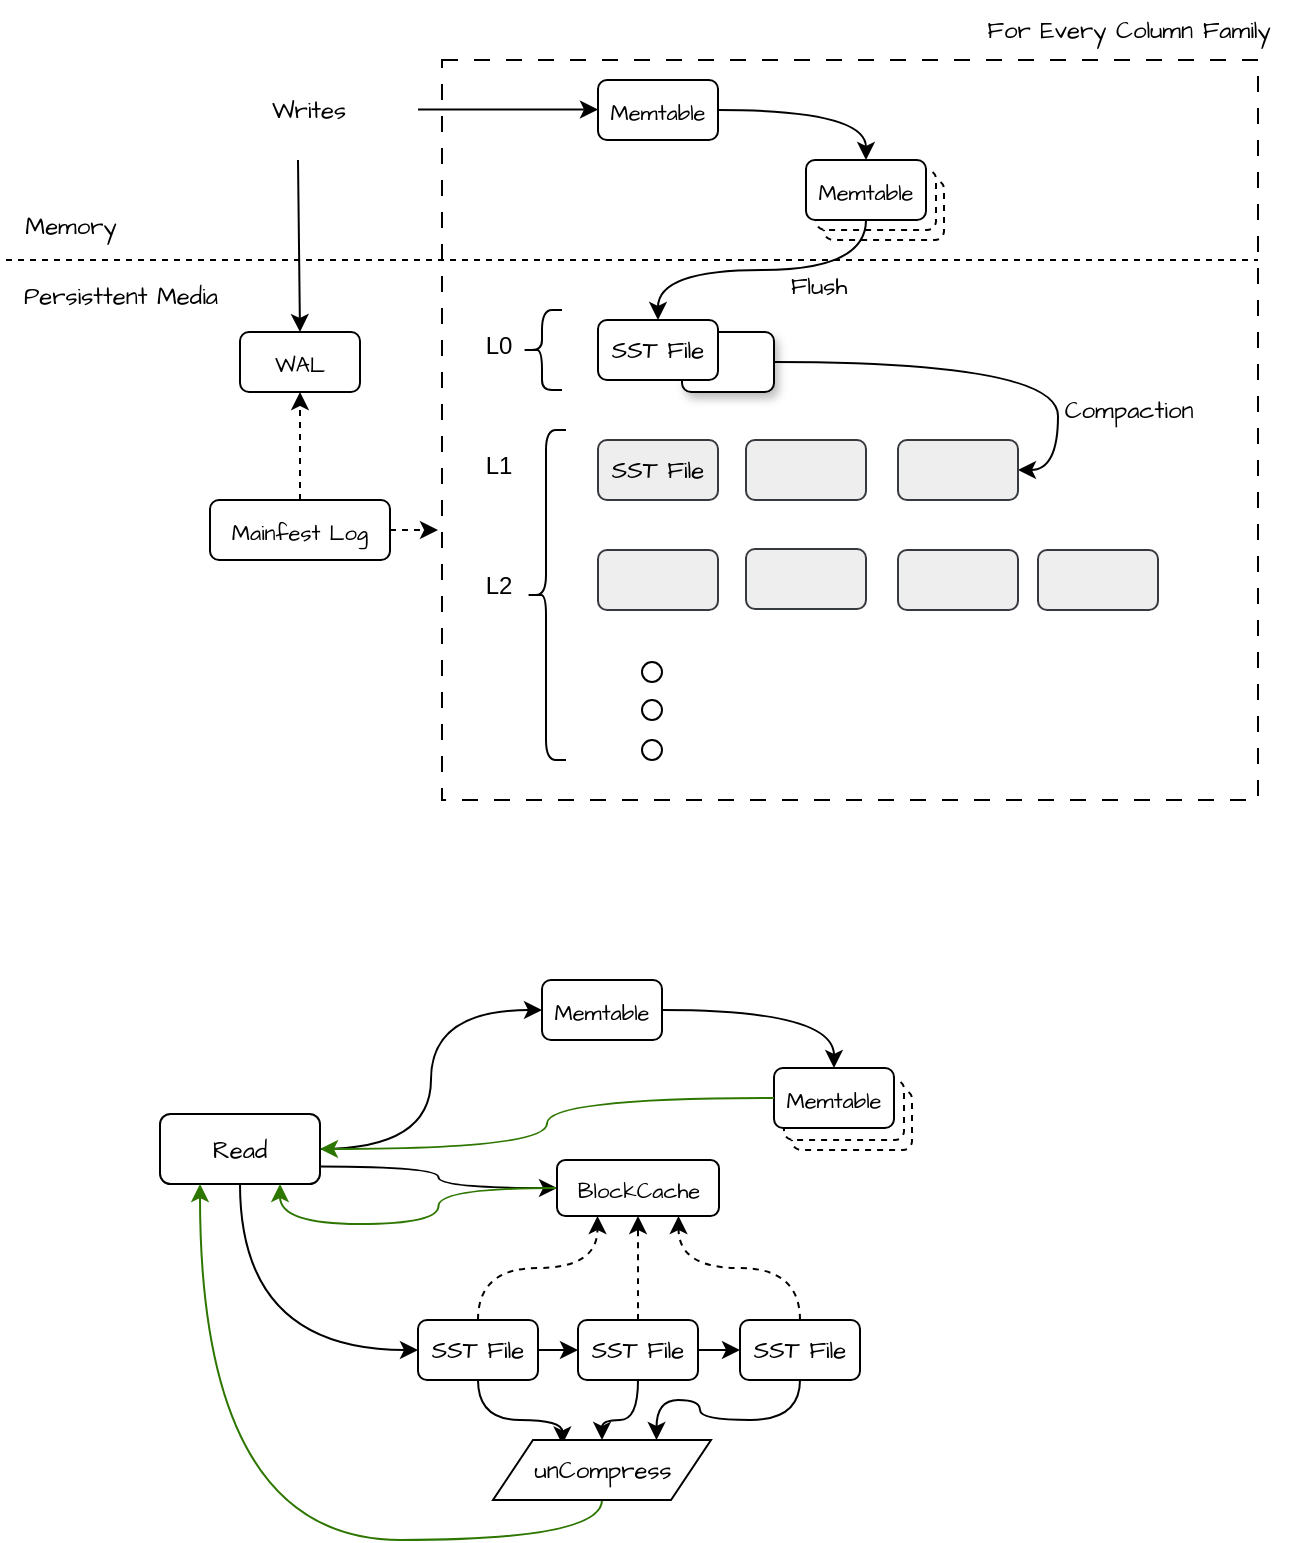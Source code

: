 <mxfile version="21.7.5" type="github">
  <diagram name="第 1 页" id="8QdYS2JBNf0cCBbtKJMy">
    <mxGraphModel dx="872" dy="459" grid="1" gridSize="10" guides="1" tooltips="1" connect="1" arrows="1" fold="1" page="1" pageScale="1" pageWidth="827" pageHeight="1169" math="0" shadow="0">
      <root>
        <mxCell id="0" />
        <mxCell id="1" parent="0" />
        <mxCell id="yN2UE7roQ5hmB5G5X9iD-51" value="" style="rounded=0;whiteSpace=wrap;html=1;dashed=1;dashPattern=8 8;" vertex="1" parent="1">
          <mxGeometry x="251" y="40" width="408" height="370" as="geometry" />
        </mxCell>
        <mxCell id="yN2UE7roQ5hmB5G5X9iD-9" style="edgeStyle=orthogonalEdgeStyle;orthogonalLoop=1;jettySize=auto;html=1;exitX=1;exitY=0.5;exitDx=0;exitDy=0;curved=1;" edge="1" parent="1" source="yN2UE7roQ5hmB5G5X9iD-1" target="yN2UE7roQ5hmB5G5X9iD-5">
          <mxGeometry relative="1" as="geometry" />
        </mxCell>
        <mxCell id="yN2UE7roQ5hmB5G5X9iD-1" value="&lt;p style=&quot;line-height: 80%;&quot;&gt;&lt;font style=&quot;font-size: 11px;&quot;&gt;Memtable&lt;/font&gt;&lt;/p&gt;" style="rounded=1;whiteSpace=wrap;html=1;hachureGap=4;fontFamily=Architects Daughter;fontSource=https%3A%2F%2Ffonts.googleapis.com%2Fcss%3Ffamily%3DArchitects%2BDaughter;fontSize=20;align=center;" vertex="1" parent="1">
          <mxGeometry x="329" y="50" width="60" height="30" as="geometry" />
        </mxCell>
        <mxCell id="yN2UE7roQ5hmB5G5X9iD-8" value="" style="group" vertex="1" connectable="0" parent="1">
          <mxGeometry x="433" y="90" width="69" height="40" as="geometry" />
        </mxCell>
        <mxCell id="yN2UE7roQ5hmB5G5X9iD-3" value="&lt;p style=&quot;line-height: 80%;&quot;&gt;&lt;span style=&quot;font-size: 11px;&quot;&gt;Memtable&lt;/span&gt;&lt;/p&gt;" style="rounded=1;whiteSpace=wrap;html=1;hachureGap=4;fontFamily=Architects Daughter;fontSource=https%3A%2F%2Ffonts.googleapis.com%2Fcss%3Ffamily%3DArchitects%2BDaughter;fontSize=20;align=center;dashed=1;" vertex="1" parent="yN2UE7roQ5hmB5G5X9iD-8">
          <mxGeometry x="9" y="10" width="60" height="30" as="geometry" />
        </mxCell>
        <mxCell id="yN2UE7roQ5hmB5G5X9iD-4" value="&lt;p style=&quot;line-height: 80%;&quot;&gt;&lt;span style=&quot;font-size: 11px;&quot;&gt;Memtable&lt;/span&gt;&lt;/p&gt;" style="rounded=1;whiteSpace=wrap;html=1;hachureGap=4;fontFamily=Architects Daughter;fontSource=https%3A%2F%2Ffonts.googleapis.com%2Fcss%3Ffamily%3DArchitects%2BDaughter;fontSize=20;align=center;dashed=1;" vertex="1" parent="yN2UE7roQ5hmB5G5X9iD-8">
          <mxGeometry x="5" y="5" width="60" height="30" as="geometry" />
        </mxCell>
        <mxCell id="yN2UE7roQ5hmB5G5X9iD-5" value="&lt;p style=&quot;line-height: 80%;&quot;&gt;&lt;span style=&quot;font-size: 11px;&quot;&gt;Memtable&lt;/span&gt;&lt;/p&gt;" style="rounded=1;whiteSpace=wrap;html=1;hachureGap=4;fontFamily=Architects Daughter;fontSource=https%3A%2F%2Ffonts.googleapis.com%2Fcss%3Ffamily%3DArchitects%2BDaughter;fontSize=20;align=center;" vertex="1" parent="yN2UE7roQ5hmB5G5X9iD-8">
          <mxGeometry width="60" height="30" as="geometry" />
        </mxCell>
        <mxCell id="yN2UE7roQ5hmB5G5X9iD-11" value="&lt;font data-font-src=&quot;https://fonts.googleapis.com/css?family=Architects+Daughter&quot; face=&quot;Architects Daughter&quot;&gt;Writes&lt;/font&gt;" style="text;html=1;align=center;verticalAlign=middle;resizable=0;points=[];autosize=1;strokeColor=none;fillColor=none;" vertex="1" parent="1">
          <mxGeometry x="154" y="50" width="60" height="30" as="geometry" />
        </mxCell>
        <mxCell id="yN2UE7roQ5hmB5G5X9iD-12" value="" style="endArrow=classic;html=1;rounded=0;" edge="1" parent="1">
          <mxGeometry width="50" height="50" relative="1" as="geometry">
            <mxPoint x="239" y="64.78" as="sourcePoint" />
            <mxPoint x="329" y="64.78" as="targetPoint" />
          </mxGeometry>
        </mxCell>
        <mxCell id="yN2UE7roQ5hmB5G5X9iD-34" style="edgeStyle=orthogonalEdgeStyle;orthogonalLoop=1;jettySize=auto;html=1;exitX=1;exitY=0.5;exitDx=0;exitDy=0;entryX=1;entryY=0.5;entryDx=0;entryDy=0;curved=1;" edge="1" parent="1" source="yN2UE7roQ5hmB5G5X9iD-15" target="yN2UE7roQ5hmB5G5X9iD-18">
          <mxGeometry relative="1" as="geometry" />
        </mxCell>
        <mxCell id="yN2UE7roQ5hmB5G5X9iD-15" value="" style="rounded=1;whiteSpace=wrap;html=1;shadow=1;" vertex="1" parent="1">
          <mxGeometry x="371" y="176" width="46" height="30" as="geometry" />
        </mxCell>
        <mxCell id="yN2UE7roQ5hmB5G5X9iD-13" value="&lt;font data-font-src=&quot;https://fonts.googleapis.com/css?family=Architects+Daughter&quot; face=&quot;Architects Daughter&quot;&gt;SST File&lt;/font&gt;" style="rounded=1;whiteSpace=wrap;html=1;" vertex="1" parent="1">
          <mxGeometry x="329" y="170" width="60" height="30" as="geometry" />
        </mxCell>
        <mxCell id="yN2UE7roQ5hmB5G5X9iD-16" value="&lt;font data-font-src=&quot;https://fonts.googleapis.com/css?family=Architects+Daughter&quot; face=&quot;Architects Daughter&quot;&gt;SST File&lt;/font&gt;" style="rounded=1;whiteSpace=wrap;html=1;fillColor=#eeeeee;strokeColor=#36393d;" vertex="1" parent="1">
          <mxGeometry x="329" y="230" width="60" height="30" as="geometry" />
        </mxCell>
        <mxCell id="yN2UE7roQ5hmB5G5X9iD-17" value="" style="rounded=1;whiteSpace=wrap;html=1;fillColor=#eeeeee;strokeColor=#36393d;" vertex="1" parent="1">
          <mxGeometry x="403" y="230" width="60" height="30" as="geometry" />
        </mxCell>
        <mxCell id="yN2UE7roQ5hmB5G5X9iD-18" value="" style="rounded=1;whiteSpace=wrap;html=1;fillColor=#eeeeee;strokeColor=#36393d;" vertex="1" parent="1">
          <mxGeometry x="479" y="230" width="60" height="30" as="geometry" />
        </mxCell>
        <mxCell id="yN2UE7roQ5hmB5G5X9iD-19" value="" style="rounded=1;whiteSpace=wrap;html=1;fillColor=#eeeeee;strokeColor=#36393d;" vertex="1" parent="1">
          <mxGeometry x="329" y="285" width="60" height="30" as="geometry" />
        </mxCell>
        <mxCell id="yN2UE7roQ5hmB5G5X9iD-20" value="" style="rounded=1;whiteSpace=wrap;html=1;fillColor=#eeeeee;strokeColor=#36393d;" vertex="1" parent="1">
          <mxGeometry x="403" y="284.5" width="60" height="30" as="geometry" />
        </mxCell>
        <mxCell id="yN2UE7roQ5hmB5G5X9iD-21" value="" style="rounded=1;whiteSpace=wrap;html=1;fillColor=#eeeeee;strokeColor=#36393d;" vertex="1" parent="1">
          <mxGeometry x="479" y="285" width="60" height="30" as="geometry" />
        </mxCell>
        <mxCell id="yN2UE7roQ5hmB5G5X9iD-22" value="" style="rounded=1;whiteSpace=wrap;html=1;fillColor=#eeeeee;strokeColor=#36393d;" vertex="1" parent="1">
          <mxGeometry x="549" y="285" width="60" height="30" as="geometry" />
        </mxCell>
        <mxCell id="yN2UE7roQ5hmB5G5X9iD-23" value="" style="ellipse;whiteSpace=wrap;html=1;aspect=fixed;" vertex="1" parent="1">
          <mxGeometry x="351" y="341" width="10" height="10" as="geometry" />
        </mxCell>
        <mxCell id="yN2UE7roQ5hmB5G5X9iD-25" value="" style="ellipse;whiteSpace=wrap;html=1;aspect=fixed;" vertex="1" parent="1">
          <mxGeometry x="351" y="360" width="10" height="10" as="geometry" />
        </mxCell>
        <mxCell id="yN2UE7roQ5hmB5G5X9iD-26" value="" style="ellipse;whiteSpace=wrap;html=1;aspect=fixed;" vertex="1" parent="1">
          <mxGeometry x="351" y="380" width="10" height="10" as="geometry" />
        </mxCell>
        <mxCell id="yN2UE7roQ5hmB5G5X9iD-31" value="" style="endArrow=none;dashed=1;html=1;rounded=0;" edge="1" parent="1">
          <mxGeometry width="50" height="50" relative="1" as="geometry">
            <mxPoint x="33" y="140" as="sourcePoint" />
            <mxPoint x="659" y="140" as="targetPoint" />
          </mxGeometry>
        </mxCell>
        <mxCell id="yN2UE7roQ5hmB5G5X9iD-35" value="&lt;font data-font-src=&quot;https://fonts.googleapis.com/css?family=Architects+Daughter&quot; face=&quot;Architects Daughter&quot;&gt;Compaction&lt;/font&gt;" style="text;html=1;align=center;verticalAlign=middle;resizable=0;points=[];autosize=1;strokeColor=none;fillColor=none;" vertex="1" parent="1">
          <mxGeometry x="549" y="200" width="90" height="30" as="geometry" />
        </mxCell>
        <mxCell id="yN2UE7roQ5hmB5G5X9iD-36" value="" style="shape=curlyBracket;whiteSpace=wrap;html=1;rounded=1;labelPosition=left;verticalLabelPosition=middle;align=right;verticalAlign=middle;" vertex="1" parent="1">
          <mxGeometry x="291" y="165" width="20" height="40" as="geometry" />
        </mxCell>
        <mxCell id="yN2UE7roQ5hmB5G5X9iD-38" value="" style="shape=curlyBracket;whiteSpace=wrap;html=1;rounded=1;labelPosition=left;verticalLabelPosition=middle;align=right;verticalAlign=middle;" vertex="1" parent="1">
          <mxGeometry x="293" y="225" width="20" height="165" as="geometry" />
        </mxCell>
        <mxCell id="yN2UE7roQ5hmB5G5X9iD-39" value="L0" style="text;html=1;align=center;verticalAlign=middle;resizable=0;points=[];autosize=1;strokeColor=none;fillColor=none;" vertex="1" parent="1">
          <mxGeometry x="259" y="168" width="40" height="30" as="geometry" />
        </mxCell>
        <mxCell id="yN2UE7roQ5hmB5G5X9iD-40" value="L1" style="text;html=1;align=center;verticalAlign=middle;resizable=0;points=[];autosize=1;strokeColor=none;fillColor=none;" vertex="1" parent="1">
          <mxGeometry x="259" y="228" width="40" height="30" as="geometry" />
        </mxCell>
        <mxCell id="yN2UE7roQ5hmB5G5X9iD-41" value="L2" style="text;html=1;align=center;verticalAlign=middle;resizable=0;points=[];autosize=1;strokeColor=none;fillColor=none;" vertex="1" parent="1">
          <mxGeometry x="259" y="288" width="40" height="30" as="geometry" />
        </mxCell>
        <mxCell id="yN2UE7roQ5hmB5G5X9iD-42" value="&lt;p style=&quot;line-height: 80%;&quot;&gt;&lt;font style=&quot;font-size: 11px;&quot;&gt;WAL&lt;/font&gt;&lt;/p&gt;" style="rounded=1;whiteSpace=wrap;html=1;hachureGap=4;fontFamily=Architects Daughter;fontSource=https%3A%2F%2Ffonts.googleapis.com%2Fcss%3Ffamily%3DArchitects%2BDaughter;fontSize=20;align=center;" vertex="1" parent="1">
          <mxGeometry x="150" y="176" width="60" height="30" as="geometry" />
        </mxCell>
        <mxCell id="yN2UE7roQ5hmB5G5X9iD-45" style="edgeStyle=orthogonalEdgeStyle;rounded=0;orthogonalLoop=1;jettySize=auto;html=1;exitX=0.5;exitY=0;exitDx=0;exitDy=0;entryX=0.5;entryY=1;entryDx=0;entryDy=0;dashed=1;" edge="1" parent="1" source="yN2UE7roQ5hmB5G5X9iD-43" target="yN2UE7roQ5hmB5G5X9iD-42">
          <mxGeometry relative="1" as="geometry" />
        </mxCell>
        <mxCell id="yN2UE7roQ5hmB5G5X9iD-52" style="edgeStyle=orthogonalEdgeStyle;rounded=0;orthogonalLoop=1;jettySize=auto;html=1;exitX=1;exitY=0.5;exitDx=0;exitDy=0;dashed=1;" edge="1" parent="1" source="yN2UE7roQ5hmB5G5X9iD-43">
          <mxGeometry relative="1" as="geometry">
            <mxPoint x="249" y="274.75" as="targetPoint" />
          </mxGeometry>
        </mxCell>
        <mxCell id="yN2UE7roQ5hmB5G5X9iD-43" value="&lt;p style=&quot;line-height: 80%;&quot;&gt;&lt;font style=&quot;font-size: 11px;&quot;&gt;Mainfest Log&lt;/font&gt;&lt;/p&gt;" style="rounded=1;whiteSpace=wrap;html=1;hachureGap=4;fontFamily=Architects Daughter;fontSource=https%3A%2F%2Ffonts.googleapis.com%2Fcss%3Ffamily%3DArchitects%2BDaughter;fontSize=20;align=center;" vertex="1" parent="1">
          <mxGeometry x="135" y="260" width="90" height="30" as="geometry" />
        </mxCell>
        <mxCell id="yN2UE7roQ5hmB5G5X9iD-44" value="" style="endArrow=classic;html=1;rounded=0;entryX=0.5;entryY=0;entryDx=0;entryDy=0;" edge="1" parent="1" target="yN2UE7roQ5hmB5G5X9iD-42">
          <mxGeometry width="50" height="50" relative="1" as="geometry">
            <mxPoint x="179" y="90" as="sourcePoint" />
            <mxPoint x="179" y="160" as="targetPoint" />
          </mxGeometry>
        </mxCell>
        <mxCell id="yN2UE7roQ5hmB5G5X9iD-46" value="&lt;font data-font-src=&quot;https://fonts.googleapis.com/css?family=Architects+Daughter&quot; face=&quot;Architects Daughter&quot;&gt;Memory&lt;/font&gt;" style="text;html=1;align=center;verticalAlign=middle;resizable=0;points=[];autosize=1;strokeColor=none;fillColor=none;" vertex="1" parent="1">
          <mxGeometry x="30" y="108" width="70" height="30" as="geometry" />
        </mxCell>
        <mxCell id="yN2UE7roQ5hmB5G5X9iD-47" value="&lt;font data-font-src=&quot;https://fonts.googleapis.com/css?family=Architects+Daughter&quot; face=&quot;Architects Daughter&quot;&gt;Persisttent Media&lt;/font&gt;" style="text;html=1;align=center;verticalAlign=middle;resizable=0;points=[];autosize=1;strokeColor=none;fillColor=none;" vertex="1" parent="1">
          <mxGeometry x="30" y="143" width="120" height="30" as="geometry" />
        </mxCell>
        <mxCell id="yN2UE7roQ5hmB5G5X9iD-49" style="edgeStyle=orthogonalEdgeStyle;orthogonalLoop=1;jettySize=auto;html=1;exitX=0.5;exitY=1;exitDx=0;exitDy=0;entryX=0.5;entryY=0;entryDx=0;entryDy=0;curved=1;" edge="1" parent="1" source="yN2UE7roQ5hmB5G5X9iD-5" target="yN2UE7roQ5hmB5G5X9iD-13">
          <mxGeometry relative="1" as="geometry" />
        </mxCell>
        <mxCell id="yN2UE7roQ5hmB5G5X9iD-50" value="&lt;font data-font-src=&quot;https://fonts.googleapis.com/css?family=Architects+Daughter&quot; face=&quot;Architects Daughter&quot;&gt;Flush&lt;/font&gt;" style="text;html=1;align=center;verticalAlign=middle;resizable=0;points=[];autosize=1;strokeColor=none;fillColor=none;" vertex="1" parent="1">
          <mxGeometry x="414" y="138" width="50" height="30" as="geometry" />
        </mxCell>
        <mxCell id="yN2UE7roQ5hmB5G5X9iD-53" value="&lt;font data-font-src=&quot;https://fonts.googleapis.com/css?family=Architects+Daughter&quot; face=&quot;Architects Daughter&quot;&gt;For Every Column Family&lt;/font&gt;" style="text;html=1;align=center;verticalAlign=middle;resizable=0;points=[];autosize=1;strokeColor=none;fillColor=none;" vertex="1" parent="1">
          <mxGeometry x="509" y="10" width="170" height="30" as="geometry" />
        </mxCell>
        <mxCell id="yN2UE7roQ5hmB5G5X9iD-54" value="" style="group" vertex="1" connectable="0" parent="1">
          <mxGeometry x="417" y="545" width="69" height="40" as="geometry" />
        </mxCell>
        <mxCell id="yN2UE7roQ5hmB5G5X9iD-55" value="&lt;p style=&quot;line-height: 80%;&quot;&gt;&lt;span style=&quot;font-size: 11px;&quot;&gt;Memtable&lt;/span&gt;&lt;/p&gt;" style="rounded=1;whiteSpace=wrap;html=1;hachureGap=4;fontFamily=Architects Daughter;fontSource=https%3A%2F%2Ffonts.googleapis.com%2Fcss%3Ffamily%3DArchitects%2BDaughter;fontSize=20;align=center;dashed=1;" vertex="1" parent="yN2UE7roQ5hmB5G5X9iD-54">
          <mxGeometry x="9" y="10" width="60" height="30" as="geometry" />
        </mxCell>
        <mxCell id="yN2UE7roQ5hmB5G5X9iD-56" value="&lt;p style=&quot;line-height: 80%;&quot;&gt;&lt;span style=&quot;font-size: 11px;&quot;&gt;Memtable&lt;/span&gt;&lt;/p&gt;" style="rounded=1;whiteSpace=wrap;html=1;hachureGap=4;fontFamily=Architects Daughter;fontSource=https%3A%2F%2Ffonts.googleapis.com%2Fcss%3Ffamily%3DArchitects%2BDaughter;fontSize=20;align=center;dashed=1;" vertex="1" parent="yN2UE7roQ5hmB5G5X9iD-54">
          <mxGeometry x="5" y="5" width="60" height="30" as="geometry" />
        </mxCell>
        <mxCell id="yN2UE7roQ5hmB5G5X9iD-57" value="&lt;p style=&quot;line-height: 80%;&quot;&gt;&lt;span style=&quot;font-size: 11px;&quot;&gt;Memtable&lt;/span&gt;&lt;/p&gt;" style="rounded=1;whiteSpace=wrap;html=1;hachureGap=4;fontFamily=Architects Daughter;fontSource=https%3A%2F%2Ffonts.googleapis.com%2Fcss%3Ffamily%3DArchitects%2BDaughter;fontSize=20;align=center;movable=1;resizable=1;rotatable=1;deletable=1;editable=1;locked=0;connectable=1;" vertex="1" parent="yN2UE7roQ5hmB5G5X9iD-54">
          <mxGeometry y="-1" width="60" height="30" as="geometry" />
        </mxCell>
        <mxCell id="yN2UE7roQ5hmB5G5X9iD-63" style="edgeStyle=orthogonalEdgeStyle;orthogonalLoop=1;jettySize=auto;html=1;exitX=1;exitY=0.5;exitDx=0;exitDy=0;entryX=0.5;entryY=0;entryDx=0;entryDy=0;curved=1;" edge="1" parent="1" source="yN2UE7roQ5hmB5G5X9iD-59" target="yN2UE7roQ5hmB5G5X9iD-57">
          <mxGeometry relative="1" as="geometry" />
        </mxCell>
        <mxCell id="yN2UE7roQ5hmB5G5X9iD-59" value="&lt;p style=&quot;line-height: 80%;&quot;&gt;&lt;font style=&quot;font-size: 11px;&quot;&gt;Memtable&lt;/font&gt;&lt;/p&gt;" style="rounded=1;whiteSpace=wrap;html=1;hachureGap=4;fontFamily=Architects Daughter;fontSource=https%3A%2F%2Ffonts.googleapis.com%2Fcss%3Ffamily%3DArchitects%2BDaughter;fontSize=20;align=center;" vertex="1" parent="1">
          <mxGeometry x="301" y="500" width="60" height="30" as="geometry" />
        </mxCell>
        <mxCell id="yN2UE7roQ5hmB5G5X9iD-67" style="edgeStyle=orthogonalEdgeStyle;rounded=0;orthogonalLoop=1;jettySize=auto;html=1;exitX=1;exitY=0.5;exitDx=0;exitDy=0;entryX=0;entryY=0.5;entryDx=0;entryDy=0;" edge="1" parent="1" source="yN2UE7roQ5hmB5G5X9iD-60" target="yN2UE7roQ5hmB5G5X9iD-64">
          <mxGeometry relative="1" as="geometry" />
        </mxCell>
        <mxCell id="yN2UE7roQ5hmB5G5X9iD-75" style="edgeStyle=orthogonalEdgeStyle;orthogonalLoop=1;jettySize=auto;html=1;exitX=0.5;exitY=0;exitDx=0;exitDy=0;entryX=0.25;entryY=1;entryDx=0;entryDy=0;curved=1;dashed=1;" edge="1" parent="1" source="yN2UE7roQ5hmB5G5X9iD-60" target="yN2UE7roQ5hmB5G5X9iD-69">
          <mxGeometry relative="1" as="geometry" />
        </mxCell>
        <mxCell id="yN2UE7roQ5hmB5G5X9iD-80" style="edgeStyle=orthogonalEdgeStyle;orthogonalLoop=1;jettySize=auto;html=1;exitX=0.5;exitY=1;exitDx=0;exitDy=0;entryX=0.318;entryY=0.075;entryDx=0;entryDy=0;entryPerimeter=0;curved=1;" edge="1" parent="1" source="yN2UE7roQ5hmB5G5X9iD-60" target="yN2UE7roQ5hmB5G5X9iD-79">
          <mxGeometry relative="1" as="geometry" />
        </mxCell>
        <mxCell id="yN2UE7roQ5hmB5G5X9iD-60" value="&lt;font data-font-src=&quot;https://fonts.googleapis.com/css?family=Architects+Daughter&quot; face=&quot;Architects Daughter&quot;&gt;SST File&lt;/font&gt;" style="rounded=1;whiteSpace=wrap;html=1;" vertex="1" parent="1">
          <mxGeometry x="239" y="670" width="60" height="30" as="geometry" />
        </mxCell>
        <mxCell id="yN2UE7roQ5hmB5G5X9iD-62" style="edgeStyle=orthogonalEdgeStyle;orthogonalLoop=1;jettySize=auto;html=1;exitX=1;exitY=0.5;exitDx=0;exitDy=0;entryX=0;entryY=0.5;entryDx=0;entryDy=0;curved=1;" edge="1" parent="1" source="yN2UE7roQ5hmB5G5X9iD-61" target="yN2UE7roQ5hmB5G5X9iD-59">
          <mxGeometry relative="1" as="geometry" />
        </mxCell>
        <mxCell id="yN2UE7roQ5hmB5G5X9iD-66" style="edgeStyle=orthogonalEdgeStyle;orthogonalLoop=1;jettySize=auto;html=1;exitX=0.5;exitY=1;exitDx=0;exitDy=0;entryX=0;entryY=0.5;entryDx=0;entryDy=0;curved=1;" edge="1" parent="1" source="yN2UE7roQ5hmB5G5X9iD-61" target="yN2UE7roQ5hmB5G5X9iD-60">
          <mxGeometry relative="1" as="geometry" />
        </mxCell>
        <mxCell id="yN2UE7roQ5hmB5G5X9iD-70" style="edgeStyle=orthogonalEdgeStyle;orthogonalLoop=1;jettySize=auto;html=1;exitX=1;exitY=0.75;exitDx=0;exitDy=0;entryX=0;entryY=0.5;entryDx=0;entryDy=0;curved=1;" edge="1" parent="1" source="yN2UE7roQ5hmB5G5X9iD-61" target="yN2UE7roQ5hmB5G5X9iD-69">
          <mxGeometry relative="1" as="geometry" />
        </mxCell>
        <mxCell id="yN2UE7roQ5hmB5G5X9iD-61" value="&lt;font data-font-src=&quot;https://fonts.googleapis.com/css?family=Architects+Daughter&quot; face=&quot;Architects Daughter&quot;&gt;Read&lt;/font&gt;" style="rounded=1;whiteSpace=wrap;html=1;" vertex="1" parent="1">
          <mxGeometry x="110" y="567" width="80" height="35" as="geometry" />
        </mxCell>
        <mxCell id="yN2UE7roQ5hmB5G5X9iD-68" style="edgeStyle=orthogonalEdgeStyle;rounded=0;orthogonalLoop=1;jettySize=auto;html=1;exitX=1;exitY=0.5;exitDx=0;exitDy=0;entryX=0;entryY=0.5;entryDx=0;entryDy=0;" edge="1" parent="1" source="yN2UE7roQ5hmB5G5X9iD-64" target="yN2UE7roQ5hmB5G5X9iD-65">
          <mxGeometry relative="1" as="geometry" />
        </mxCell>
        <mxCell id="yN2UE7roQ5hmB5G5X9iD-76" style="edgeStyle=orthogonalEdgeStyle;orthogonalLoop=1;jettySize=auto;html=1;exitX=0.5;exitY=0;exitDx=0;exitDy=0;curved=1;dashed=1;" edge="1" parent="1" source="yN2UE7roQ5hmB5G5X9iD-64" target="yN2UE7roQ5hmB5G5X9iD-69">
          <mxGeometry relative="1" as="geometry" />
        </mxCell>
        <mxCell id="yN2UE7roQ5hmB5G5X9iD-81" style="edgeStyle=orthogonalEdgeStyle;orthogonalLoop=1;jettySize=auto;html=1;exitX=0.5;exitY=1;exitDx=0;exitDy=0;curved=1;" edge="1" parent="1" source="yN2UE7roQ5hmB5G5X9iD-64" target="yN2UE7roQ5hmB5G5X9iD-79">
          <mxGeometry relative="1" as="geometry" />
        </mxCell>
        <mxCell id="yN2UE7roQ5hmB5G5X9iD-64" value="&lt;font data-font-src=&quot;https://fonts.googleapis.com/css?family=Architects+Daughter&quot; face=&quot;Architects Daughter&quot;&gt;SST File&lt;/font&gt;" style="rounded=1;whiteSpace=wrap;html=1;" vertex="1" parent="1">
          <mxGeometry x="319" y="670" width="60" height="30" as="geometry" />
        </mxCell>
        <mxCell id="yN2UE7roQ5hmB5G5X9iD-77" style="edgeStyle=orthogonalEdgeStyle;orthogonalLoop=1;jettySize=auto;html=1;exitX=0.5;exitY=0;exitDx=0;exitDy=0;entryX=0.75;entryY=1;entryDx=0;entryDy=0;curved=1;dashed=1;" edge="1" parent="1" source="yN2UE7roQ5hmB5G5X9iD-65" target="yN2UE7roQ5hmB5G5X9iD-69">
          <mxGeometry relative="1" as="geometry" />
        </mxCell>
        <mxCell id="yN2UE7roQ5hmB5G5X9iD-82" style="edgeStyle=orthogonalEdgeStyle;orthogonalLoop=1;jettySize=auto;html=1;exitX=0.5;exitY=1;exitDx=0;exitDy=0;entryX=0.75;entryY=0;entryDx=0;entryDy=0;curved=1;" edge="1" parent="1" source="yN2UE7roQ5hmB5G5X9iD-65" target="yN2UE7roQ5hmB5G5X9iD-79">
          <mxGeometry relative="1" as="geometry" />
        </mxCell>
        <mxCell id="yN2UE7roQ5hmB5G5X9iD-65" value="&lt;font data-font-src=&quot;https://fonts.googleapis.com/css?family=Architects+Daughter&quot; face=&quot;Architects Daughter&quot;&gt;SST File&lt;/font&gt;" style="rounded=1;whiteSpace=wrap;html=1;" vertex="1" parent="1">
          <mxGeometry x="400" y="670" width="60" height="30" as="geometry" />
        </mxCell>
        <mxCell id="yN2UE7roQ5hmB5G5X9iD-85" style="edgeStyle=orthogonalEdgeStyle;orthogonalLoop=1;jettySize=auto;html=1;exitX=0;exitY=0.5;exitDx=0;exitDy=0;entryX=0.75;entryY=1;entryDx=0;entryDy=0;curved=1;fillColor=#60a917;strokeColor=#2D7600;" edge="1" parent="1" source="yN2UE7roQ5hmB5G5X9iD-69" target="yN2UE7roQ5hmB5G5X9iD-61">
          <mxGeometry relative="1" as="geometry" />
        </mxCell>
        <mxCell id="yN2UE7roQ5hmB5G5X9iD-69" value="&lt;p style=&quot;line-height: 80%;&quot;&gt;&lt;font style=&quot;font-size: 11px;&quot;&gt;BlockCache&lt;/font&gt;&lt;/p&gt;" style="rounded=1;whiteSpace=wrap;html=1;hachureGap=4;fontFamily=Architects Daughter;fontSource=https%3A%2F%2Ffonts.googleapis.com%2Fcss%3Ffamily%3DArchitects%2BDaughter;fontSize=20;align=center;" vertex="1" parent="1">
          <mxGeometry x="308.5" y="590" width="81" height="28" as="geometry" />
        </mxCell>
        <mxCell id="yN2UE7roQ5hmB5G5X9iD-83" style="edgeStyle=orthogonalEdgeStyle;orthogonalLoop=1;jettySize=auto;html=1;exitX=0.5;exitY=1;exitDx=0;exitDy=0;entryX=0.25;entryY=1;entryDx=0;entryDy=0;curved=1;fillColor=#60a917;strokeColor=#2D7600;" edge="1" parent="1" source="yN2UE7roQ5hmB5G5X9iD-79" target="yN2UE7roQ5hmB5G5X9iD-61">
          <mxGeometry relative="1" as="geometry" />
        </mxCell>
        <mxCell id="yN2UE7roQ5hmB5G5X9iD-79" value="&lt;font data-font-src=&quot;https://fonts.googleapis.com/css?family=Architects+Daughter&quot; face=&quot;Architects Daughter&quot;&gt;unCompress&lt;/font&gt;" style="shape=parallelogram;perimeter=parallelogramPerimeter;whiteSpace=wrap;html=1;fixedSize=1;" vertex="1" parent="1">
          <mxGeometry x="276.5" y="730" width="109" height="30" as="geometry" />
        </mxCell>
        <mxCell id="yN2UE7roQ5hmB5G5X9iD-84" style="edgeStyle=orthogonalEdgeStyle;orthogonalLoop=1;jettySize=auto;html=1;exitX=0;exitY=0.5;exitDx=0;exitDy=0;entryX=1;entryY=0.5;entryDx=0;entryDy=0;curved=1;fillColor=#60a917;strokeColor=#2D7600;" edge="1" parent="1" source="yN2UE7roQ5hmB5G5X9iD-57" target="yN2UE7roQ5hmB5G5X9iD-61">
          <mxGeometry relative="1" as="geometry" />
        </mxCell>
      </root>
    </mxGraphModel>
  </diagram>
</mxfile>

